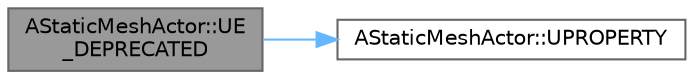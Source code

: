 digraph "AStaticMeshActor::UE_DEPRECATED"
{
 // INTERACTIVE_SVG=YES
 // LATEX_PDF_SIZE
  bgcolor="transparent";
  edge [fontname=Helvetica,fontsize=10,labelfontname=Helvetica,labelfontsize=10];
  node [fontname=Helvetica,fontsize=10,shape=box,height=0.2,width=0.4];
  rankdir="LR";
  Node1 [id="Node000001",label="AStaticMeshActor::UE\l_DEPRECATED",height=0.2,width=0.4,color="gray40", fillcolor="grey60", style="filled", fontcolor="black",tooltip=" "];
  Node1 -> Node2 [id="edge1_Node000001_Node000002",color="steelblue1",style="solid",tooltip=" "];
  Node2 [id="Node000002",label="AStaticMeshActor::UPROPERTY",height=0.2,width=0.4,color="grey40", fillcolor="white", style="filled",URL="$d0/dee/classAStaticMeshActor.html#a35320f79b7bc480fecf4003597897e18",tooltip="This static mesh should replicate movement."];
}
